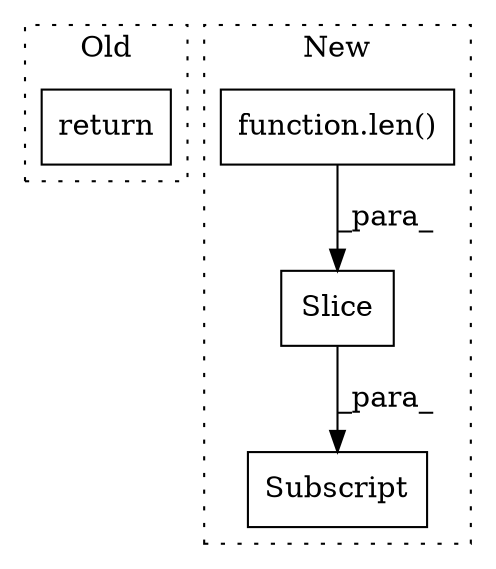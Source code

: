 digraph G {
subgraph cluster0 {
1 [label="return" a="93" s="10762" l="7" shape="box"];
label = "Old";
style="dotted";
}
subgraph cluster1 {
2 [label="Slice" a="80" s="11702" l="19" shape="box"];
3 [label="Subscript" a="63" s="11695,0" l="27,0" shape="box"];
4 [label="function.len()" a="75" s="11703,11720" l="4,1" shape="box"];
label = "New";
style="dotted";
}
2 -> 3 [label="_para_"];
4 -> 2 [label="_para_"];
}